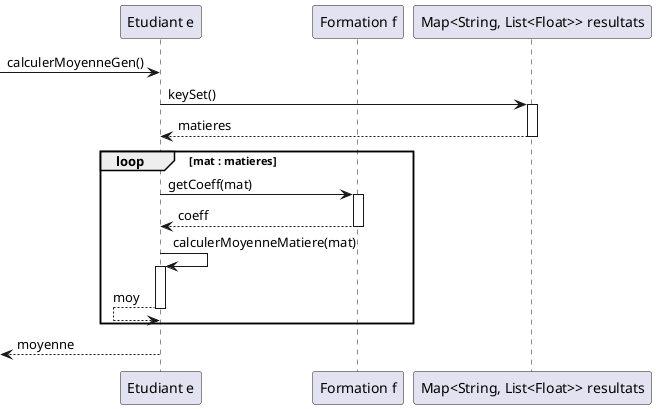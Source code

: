@startuml

participant "Etudiant e" as e
participant "Formation f" as f
participant "Map<String, List<Float>> resultats" as res

[-> e : calculerMoyenneGen()
    e -> res : keySet()
    activate res
    e <-- res : matieres
    deactivate res
    loop mat : matieres
        e -> f : getCoeff(mat)
        activate f
        e <-- f : coeff
        deactivate f
        e -> e : calculerMoyenneMatiere(mat)
        activate e
        e <-- e : moy
        deactivate e
    end
 <-- e : moyenne


@enduml